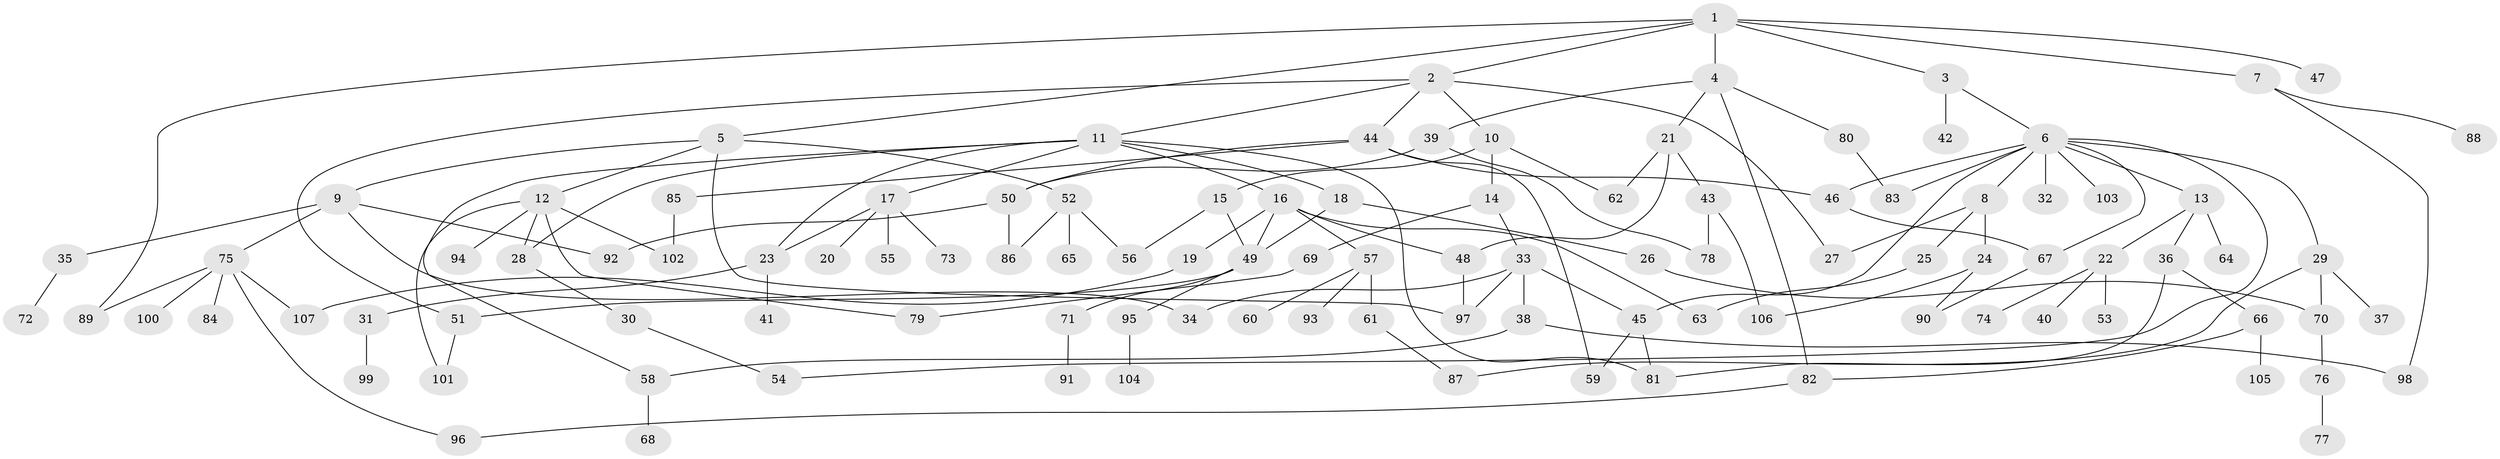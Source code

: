 // coarse degree distribution, {8: 0.06976744186046512, 7: 0.09302325581395349, 2: 0.23255813953488372, 1: 0.20930232558139536, 4: 0.13953488372093023, 3: 0.18604651162790697, 6: 0.046511627906976744, 9: 0.023255813953488372}
// Generated by graph-tools (version 1.1) at 2025/36/03/04/25 23:36:10]
// undirected, 107 vertices, 144 edges
graph export_dot {
  node [color=gray90,style=filled];
  1;
  2;
  3;
  4;
  5;
  6;
  7;
  8;
  9;
  10;
  11;
  12;
  13;
  14;
  15;
  16;
  17;
  18;
  19;
  20;
  21;
  22;
  23;
  24;
  25;
  26;
  27;
  28;
  29;
  30;
  31;
  32;
  33;
  34;
  35;
  36;
  37;
  38;
  39;
  40;
  41;
  42;
  43;
  44;
  45;
  46;
  47;
  48;
  49;
  50;
  51;
  52;
  53;
  54;
  55;
  56;
  57;
  58;
  59;
  60;
  61;
  62;
  63;
  64;
  65;
  66;
  67;
  68;
  69;
  70;
  71;
  72;
  73;
  74;
  75;
  76;
  77;
  78;
  79;
  80;
  81;
  82;
  83;
  84;
  85;
  86;
  87;
  88;
  89;
  90;
  91;
  92;
  93;
  94;
  95;
  96;
  97;
  98;
  99;
  100;
  101;
  102;
  103;
  104;
  105;
  106;
  107;
  1 -- 2;
  1 -- 3;
  1 -- 4;
  1 -- 5;
  1 -- 7;
  1 -- 47;
  1 -- 89;
  2 -- 10;
  2 -- 11;
  2 -- 44;
  2 -- 51;
  2 -- 27;
  3 -- 6;
  3 -- 42;
  4 -- 21;
  4 -- 39;
  4 -- 80;
  4 -- 82;
  5 -- 9;
  5 -- 12;
  5 -- 52;
  5 -- 97;
  6 -- 8;
  6 -- 13;
  6 -- 29;
  6 -- 32;
  6 -- 83;
  6 -- 103;
  6 -- 67;
  6 -- 54;
  6 -- 45;
  6 -- 46;
  7 -- 88;
  7 -- 98;
  8 -- 24;
  8 -- 25;
  8 -- 27;
  9 -- 34;
  9 -- 35;
  9 -- 75;
  9 -- 92;
  10 -- 14;
  10 -- 15;
  10 -- 62;
  11 -- 16;
  11 -- 17;
  11 -- 18;
  11 -- 23;
  11 -- 28;
  11 -- 81;
  11 -- 58;
  12 -- 94;
  12 -- 101;
  12 -- 102;
  12 -- 28;
  12 -- 79;
  13 -- 22;
  13 -- 36;
  13 -- 64;
  14 -- 33;
  14 -- 69;
  15 -- 56;
  15 -- 49;
  16 -- 19;
  16 -- 48;
  16 -- 57;
  16 -- 63;
  16 -- 49;
  17 -- 20;
  17 -- 55;
  17 -- 73;
  17 -- 23;
  18 -- 26;
  18 -- 49;
  19 -- 107;
  21 -- 43;
  21 -- 62;
  21 -- 48;
  22 -- 40;
  22 -- 53;
  22 -- 74;
  23 -- 31;
  23 -- 41;
  24 -- 90;
  24 -- 106;
  25 -- 63;
  26 -- 70;
  28 -- 30;
  29 -- 37;
  29 -- 70;
  29 -- 87;
  30 -- 54;
  31 -- 99;
  33 -- 38;
  33 -- 45;
  33 -- 97;
  33 -- 34;
  35 -- 72;
  36 -- 66;
  36 -- 81;
  38 -- 58;
  38 -- 98;
  39 -- 50;
  39 -- 78;
  43 -- 78;
  43 -- 106;
  44 -- 46;
  44 -- 59;
  44 -- 85;
  44 -- 50;
  45 -- 59;
  45 -- 81;
  46 -- 67;
  48 -- 97;
  49 -- 71;
  49 -- 95;
  49 -- 51;
  50 -- 92;
  50 -- 86;
  51 -- 101;
  52 -- 65;
  52 -- 86;
  52 -- 56;
  57 -- 60;
  57 -- 61;
  57 -- 93;
  58 -- 68;
  61 -- 87;
  66 -- 82;
  66 -- 105;
  67 -- 90;
  69 -- 79;
  70 -- 76;
  71 -- 91;
  75 -- 84;
  75 -- 100;
  75 -- 107;
  75 -- 89;
  75 -- 96;
  76 -- 77;
  80 -- 83;
  82 -- 96;
  85 -- 102;
  95 -- 104;
}
